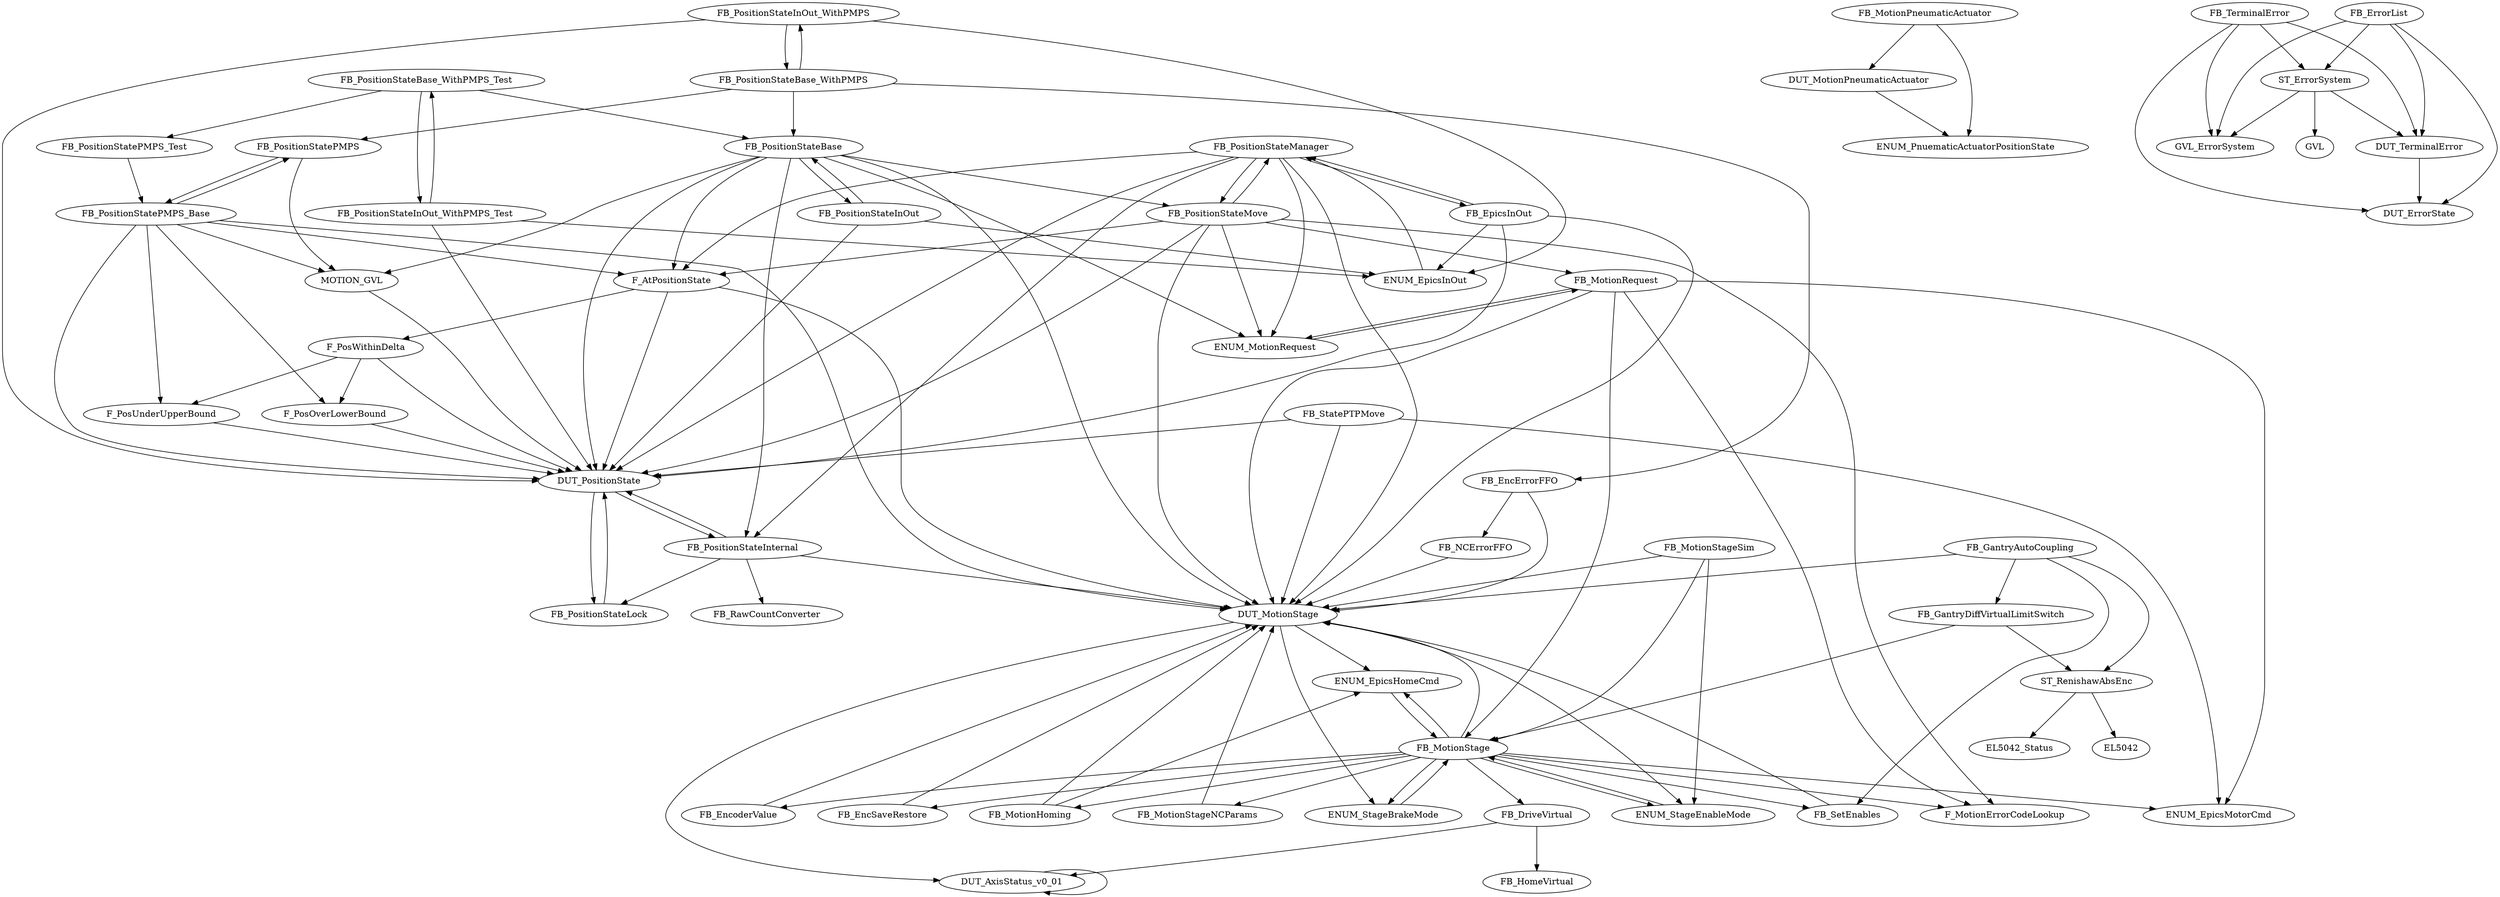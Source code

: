 digraph lcls_twincat_motion {
    graph  [nodesep=.5, ranksep=1];
    DUT_AxisStatus_v0_01 -> DUT_AxisStatus_v0_01;
    DUT_MotionPneumaticActuator -> ENUM_PnuematicActuatorPositionState;
    DUT_MotionStage -> DUT_AxisStatus_v0_01;
    DUT_MotionStage -> ENUM_EpicsHomeCmd;
    DUT_MotionStage -> ENUM_StageBrakeMode;
    DUT_MotionStage -> ENUM_StageEnableMode;
    DUT_PositionState -> FB_PositionStateInternal;
    DUT_PositionState -> FB_PositionStateLock;
    DUT_TerminalError -> DUT_ErrorState;
    ENUM_EpicsHomeCmd -> FB_MotionStage;
    ENUM_EpicsInOut -> FB_PositionStateManager;
    ENUM_MotionRequest -> FB_MotionRequest;
    ENUM_StageBrakeMode -> FB_MotionStage;
    ENUM_StageEnableMode -> FB_MotionStage;
    ST_ErrorSystem -> DUT_TerminalError;
    ST_ErrorSystem -> GVL;
    ST_ErrorSystem -> GVL_ErrorSystem;
    ST_RenishawAbsEnc -> EL5042;
    ST_RenishawAbsEnc -> EL5042_Status;
    MOTION_GVL -> DUT_PositionState;
    // BasicTests -> DUT_MotionStage;
    // BasicTests -> FB_MotionRequest;
    // BasicTests -> FB_MotionStageSim;
    // EL1008 -> FB_TerminalError;
    // EL1008 -> ST_ErrorSystem;
    // EL1018 -> FB_TerminalError;
    // EL1018 -> ST_ErrorSystem;
    // EL1808 -> FB_TerminalError;
    // EL1808 -> ST_ErrorSystem;
    // EL1809 -> FB_TerminalError;
    // EL1809 -> ST_ErrorSystem;
    // EL1819 -> FB_TerminalError;
    // EL1819 -> ST_ErrorSystem;
    // EL2014 -> FB_TerminalError;
    // EL2014 -> ST_ErrorSystem;
    // EL2252 -> FB_TerminalError;
    // EL2252 -> ST_ErrorSystem;
    // EL2808 -> FB_TerminalError;
    // EL2808 -> ST_ErrorSystem;
    // EL2819 -> FB_TerminalError;
    // EL2819 -> ST_ErrorSystem;
    // EL3174_0002 -> FB_TerminalError;
    // EL3174_0002 -> ST_ErrorSystem;
    // EL3214 -> FB_TerminalError;
    // EL3214 -> ST_ErrorSystem;
    // EL3255 -> FB_TerminalError;
    // EL3255 -> ST_ErrorSystem;
    // EL5002 -> FB_TerminalError;
    // EL5002 -> ST_ErrorSystem;
    // EL5021 -> FB_TerminalError;
    // EL5021 -> ST_ErrorSystem;
    // EL5042 -> FB_TerminalError;
    // EL5042 -> ST_ErrorSystem;
    // EL5101 -> FB_TerminalError;
    // EL5101 -> ST_ErrorSystem;
    // EL9410 -> FB_TerminalError;
    // EL9410 -> ST_ErrorSystem;
    // EL9505 -> FB_TerminalError;
    // EL9505 -> ST_ErrorSystem;
    F_AtPositionState -> DUT_MotionStage;
    F_AtPositionState -> DUT_PositionState;
    F_AtPositionState -> F_PosWithinDelta;
    F_PosOverLowerBound -> DUT_PositionState;
    F_PosUnderUpperBound -> DUT_PositionState;
    F_PosWithinDelta -> DUT_PositionState;
    F_PosWithinDelta -> F_PosOverLowerBound;
    F_PosWithinDelta -> F_PosUnderUpperBound;
    FB_DriveVirtual -> DUT_AxisStatus_v0_01;
    FB_DriveVirtual -> FB_HomeVirtual;
    FB_EncErrorFFO -> DUT_MotionStage;
    FB_EncErrorFFO -> FB_NCErrorFFO;
    FB_EncoderValue -> DUT_MotionStage;
    FB_EncSaveRestore -> DUT_MotionStage;
    FB_EpicsInOut -> DUT_MotionStage;
    FB_EpicsInOut -> DUT_PositionState;
    FB_EpicsInOut -> ENUM_EpicsInOut;
    FB_EpicsInOut -> FB_PositionStateManager;
    FB_ErrorList -> DUT_ErrorState;
    FB_ErrorList -> DUT_TerminalError;
    FB_ErrorList -> GVL_ErrorSystem;
    FB_ErrorList -> ST_ErrorSystem;
    FB_GantryAutoCoupling -> DUT_MotionStage;
    FB_GantryAutoCoupling -> FB_GantryDiffVirtualLimitSwitch;
    FB_GantryAutoCoupling -> FB_SetEnables;
    FB_GantryAutoCoupling -> ST_RenishawAbsEnc;
    FB_GantryDiffVirtualLimitSwitch -> FB_MotionStage;
    FB_GantryDiffVirtualLimitSwitch -> ST_RenishawAbsEnc;
    // FB_HomeFinish -> FB_HomeWriteSoftLimEnable;
    // FB_HomePrepare -> FB_HomeReadNcVelocities;
    // FB_HomePrepare -> FB_HomeReadSoftLimEnable;
    // FB_HomePrepare -> FB_HomeWriteSoftLimEnable;
    // FB_HomeReadNcVelocities -> FB_ReadFloatParameter;
    // FB_HomeReadSoftLimEnable -> FB_ReadParameterInNc_v1_00;
    // FB_HomeToSwitch -> FB_HomeWriteNcVelocities;
    // FB_HomeToSwitch -> FB_WriteParameterInNc_v1_00;
    // FB_HomeVirtual -> FB_HomeDirect;
    // FB_HomeVirtual -> FB_HomeFinish;
    // FB_HomeVirtual -> FB_HomePrepare;
    // FB_HomeVirtual -> FB_HomeToSwitch;
    //FB_HomeWriteNcVelocities -> FB_WriteFloatParameter;
    //FB_HomeWriteSoftLimEnable -> FB_WriteParameterInNc_v1_00;
    FB_MotionHoming -> DUT_MotionStage;
    FB_MotionHoming -> ENUM_EpicsHomeCmd;
    FB_MotionPneumaticActuator -> DUT_MotionPneumaticActuator;
    FB_MotionPneumaticActuator -> ENUM_PnuematicActuatorPositionState;
    FB_MotionRequest -> DUT_MotionStage;
    FB_MotionRequest -> ENUM_EpicsMotorCmd;
    FB_MotionRequest -> ENUM_MotionRequest;
    FB_MotionRequest -> FB_MotionStage;
    FB_MotionRequest -> F_MotionErrorCodeLookup;
    FB_MotionStage -> DUT_MotionStage;
    FB_MotionStage -> ENUM_EpicsHomeCmd;
    FB_MotionStage -> ENUM_EpicsMotorCmd;
    FB_MotionStage -> ENUM_StageBrakeMode;
    FB_MotionStage -> ENUM_StageEnableMode;
    FB_MotionStage -> FB_DriveVirtual;
    FB_MotionStage -> FB_EncSaveRestore;
    FB_MotionStage -> FB_EncoderValue;
    FB_MotionStage -> FB_MotionHoming;
    FB_MotionStage -> FB_MotionStageNCParams;
    FB_MotionStage -> FB_SetEnables;
    FB_MotionStage -> F_MotionErrorCodeLookup;
    FB_MotionStageNCParams -> DUT_MotionStage;
    FB_MotionStageSim -> DUT_MotionStage;
    FB_MotionStageSim -> ENUM_StageEnableMode;
    FB_MotionStageSim -> FB_MotionStage;
    FB_NCErrorFFO -> DUT_MotionStage;
    FB_PositionStateBase -> DUT_MotionStage;
    FB_PositionStateBase -> DUT_PositionState;
    FB_PositionStateBase -> ENUM_MotionRequest;
    FB_PositionStateBase -> FB_PositionStateInOut;
    FB_PositionStateBase -> FB_PositionStateInternal;
    FB_PositionStateBase -> FB_PositionStateMove;
    FB_PositionStateBase -> F_AtPositionState;
    FB_PositionStateBase -> MOTION_GVL;
    FB_PositionStateBase_WithPMPS -> FB_EncErrorFFO;
    FB_PositionStateBase_WithPMPS -> FB_PositionStateBase;
    FB_PositionStateBase_WithPMPS -> FB_PositionStateInOut_WithPMPS;
    FB_PositionStateBase_WithPMPS -> FB_PositionStatePMPS;
    FB_PositionStateBase_WithPMPS_Test -> FB_PositionStateBase;
    FB_PositionStateBase_WithPMPS_Test -> FB_PositionStateInOut_WithPMPS_Test;
    FB_PositionStateBase_WithPMPS_Test -> FB_PositionStatePMPS_Test;
    FB_PositionStateInOut -> DUT_PositionState;
    FB_PositionStateInOut -> ENUM_EpicsInOut;
    FB_PositionStateInOut -> FB_PositionStateBase;
    FB_PositionStateInOut_WithPMPS -> DUT_PositionState;
    FB_PositionStateInOut_WithPMPS -> ENUM_EpicsInOut;
    FB_PositionStateInOut_WithPMPS -> FB_PositionStateBase_WithPMPS;
    FB_PositionStateInOut_WithPMPS_Test -> DUT_PositionState;
    FB_PositionStateInOut_WithPMPS_Test -> ENUM_EpicsInOut;
    FB_PositionStateInOut_WithPMPS_Test -> FB_PositionStateBase_WithPMPS_Test;
    FB_PositionStateInternal -> DUT_MotionStage;
    FB_PositionStateInternal -> DUT_PositionState;
    FB_PositionStateInternal -> FB_PositionStateLock;
    FB_PositionStateInternal -> FB_RawCountConverter;
    FB_PositionStateLock -> DUT_PositionState;
    FB_PositionStateManager -> DUT_MotionStage;
    FB_PositionStateManager -> DUT_PositionState;
    FB_PositionStateManager -> ENUM_MotionRequest;
    FB_PositionStateManager -> FB_EpicsInOut;
    FB_PositionStateManager -> FB_PositionStateInternal;
    FB_PositionStateManager -> FB_PositionStateMove;
    FB_PositionStateManager -> F_AtPositionState;
    FB_PositionStateMove -> DUT_MotionStage;
    FB_PositionStateMove -> DUT_PositionState;
    FB_PositionStateMove -> ENUM_MotionRequest;
    FB_PositionStateMove -> FB_MotionRequest;
    FB_PositionStateMove -> FB_PositionStateManager;
    FB_PositionStateMove -> F_AtPositionState;
    FB_PositionStateMove -> F_MotionErrorCodeLookup;
    FB_PositionStatePMPS -> FB_PositionStatePMPS_Base;
    FB_PositionStatePMPS -> MOTION_GVL;
    FB_PositionStatePMPS_Base -> DUT_MotionStage;
    FB_PositionStatePMPS_Base -> DUT_PositionState;
    FB_PositionStatePMPS_Base -> FB_PositionStatePMPS;
    FB_PositionStatePMPS_Base -> F_AtPositionState;
    FB_PositionStatePMPS_Base -> F_PosOverLowerBound;
    FB_PositionStatePMPS_Base -> F_PosUnderUpperBound;
    FB_PositionStatePMPS_Base -> MOTION_GVL;
    FB_PositionStatePMPS_Test -> FB_PositionStatePMPS_Base;
    FB_SetEnables -> DUT_MotionStage;
    FB_StatePTPMove -> DUT_MotionStage;
    FB_StatePTPMove -> DUT_PositionState;
    FB_StatePTPMove -> ENUM_EpicsMotorCmd;
    FB_TerminalError -> DUT_ErrorState;
    FB_TerminalError -> DUT_TerminalError;
    FB_TerminalError -> GVL_ErrorSystem;
    FB_TerminalError -> ST_ErrorSystem;
    // Interactive -> BasicTests;
    // Interactive -> DUT_MotionStage;
    // Interactive -> DUT_PositionState;
    // Interactive -> ENUM_StageEnableMode;
    // Interactive -> FB_MotionStageSim;
    // Interactive -> FB_PositionStateMove;
}

